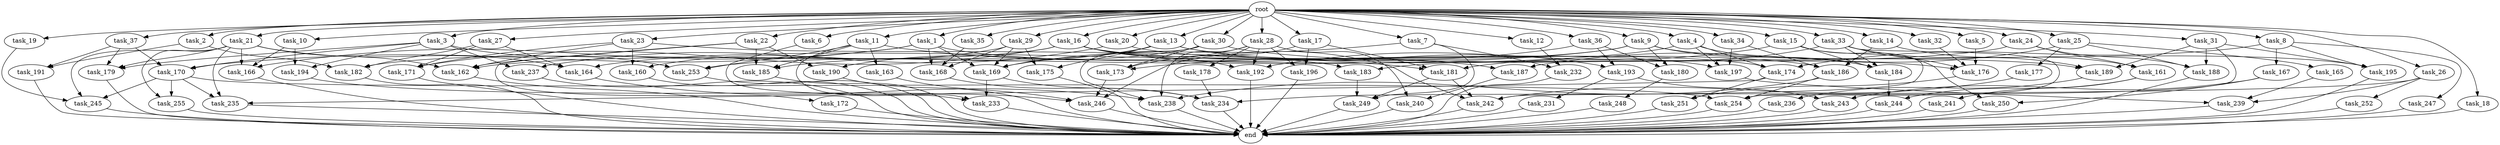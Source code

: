 digraph G {
  root [size="0.000000"];
  task_11 [size="1024.000000"];
  task_234 [size="1640677507072.000000"];
  task_239 [size="1314259992576.000000"];
  task_233 [size="1941325217792.000000"];
  task_185 [size="1408749273088.000000"];
  task_2 [size="1024.000000"];
  task_182 [size="807453851648.000000"];
  task_21 [size="1024.000000"];
  task_164 [size="661424963584.000000"];
  task_23 [size="1024.000000"];
  task_35 [size="1024.000000"];
  task_1 [size="1024.000000"];
  task_236 [size="695784701952.000000"];
  task_162 [size="1486058684416.000000"];
  task_33 [size="1024.000000"];
  task_176 [size="2267742732288.000000"];
  task_232 [size="1554778161152.000000"];
  task_231 [size="309237645312.000000"];
  task_14 [size="1024.000000"];
  task_246 [size="2121713844224.000000"];
  task_178 [size="137438953472.000000"];
  task_3 [size="1024.000000"];
  task_249 [size="1211180777472.000000"];
  task_254 [size="2138893713408.000000"];
  task_196 [size="171798691840.000000"];
  task_187 [size="154618822656.000000"];
  task_197 [size="1314259992576.000000"];
  task_250 [size="498216206336.000000"];
  task_28 [size="1024.000000"];
  task_173 [size="721554505728.000000"];
  task_22 [size="1024.000000"];
  task_165 [size="77309411328.000000"];
  task_242 [size="678604832768.000000"];
  task_5 [size="1024.000000"];
  task_171 [size="420906795008.000000"];
  task_179 [size="532575944704.000000"];
  task_193 [size="343597383680.000000"];
  task_243 [size="730144440320.000000"];
  task_183 [size="523986010112.000000"];
  task_9 [size="1024.000000"];
  task_244 [size="936302870528.000000"];
  task_168 [size="1666447310848.000000"];
  task_27 [size="1024.000000"];
  task_238 [size="1855425871872.000000"];
  task_195 [size="1133871366144.000000"];
  task_20 [size="1024.000000"];
  task_166 [size="712964571136.000000"];
  task_175 [size="858993459200.000000"];
  task_37 [size="1024.000000"];
  task_245 [size="807453851648.000000"];
  task_194 [size="249108103168.000000"];
  task_169 [size="2138893713408.000000"];
  task_30 [size="1024.000000"];
  task_247 [size="549755813888.000000"];
  task_252 [size="34359738368.000000"];
  task_160 [size="858993459200.000000"];
  task_186 [size="1314259992576.000000"];
  task_163 [size="549755813888.000000"];
  task_172 [size="549755813888.000000"];
  task_251 [size="1245540515840.000000"];
  task_188 [size="326417514496.000000"];
  task_8 [size="1024.000000"];
  task_191 [size="1116691496960.000000"];
  task_15 [size="1024.000000"];
  task_24 [size="1024.000000"];
  task_167 [size="549755813888.000000"];
  task_31 [size="1024.000000"];
  task_12 [size="1024.000000"];
  task_32 [size="1024.000000"];
  task_189 [size="893353197568.000000"];
  task_255 [size="773094113280.000000"];
  end [size="0.000000"];
  task_29 [size="1024.000000"];
  task_241 [size="858993459200.000000"];
  task_10 [size="1024.000000"];
  task_34 [size="1024.000000"];
  task_192 [size="292057776128.000000"];
  task_4 [size="1024.000000"];
  task_13 [size="1024.000000"];
  task_36 [size="1024.000000"];
  task_170 [size="876173328384.000000"];
  task_235 [size="1322849927168.000000"];
  task_16 [size="1024.000000"];
  task_181 [size="1133871366144.000000"];
  task_177 [size="77309411328.000000"];
  task_253 [size="618475290624.000000"];
  task_248 [size="549755813888.000000"];
  task_18 [size="1024.000000"];
  task_26 [size="1024.000000"];
  task_180 [size="584115552256.000000"];
  task_25 [size="1024.000000"];
  task_19 [size="1024.000000"];
  task_161 [size="249108103168.000000"];
  task_184 [size="1211180777472.000000"];
  task_17 [size="1024.000000"];
  task_190 [size="1099511627776.000000"];
  task_237 [size="455266533376.000000"];
  task_240 [size="352187318272.000000"];
  task_6 [size="1024.000000"];
  task_7 [size="1024.000000"];
  task_174 [size="661424963584.000000"];

  root -> task_11 [size="1.000000"];
  root -> task_28 [size="1.000000"];
  root -> task_10 [size="1.000000"];
  root -> task_20 [size="1.000000"];
  root -> task_2 [size="1.000000"];
  root -> task_4 [size="1.000000"];
  root -> task_13 [size="1.000000"];
  root -> task_21 [size="1.000000"];
  root -> task_16 [size="1.000000"];
  root -> task_22 [size="1.000000"];
  root -> task_15 [size="1.000000"];
  root -> task_36 [size="1.000000"];
  root -> task_33 [size="1.000000"];
  root -> task_1 [size="1.000000"];
  root -> task_5 [size="1.000000"];
  root -> task_14 [size="1.000000"];
  root -> task_18 [size="1.000000"];
  root -> task_26 [size="1.000000"];
  root -> task_6 [size="1.000000"];
  root -> task_25 [size="1.000000"];
  root -> task_24 [size="1.000000"];
  root -> task_9 [size="1.000000"];
  root -> task_23 [size="1.000000"];
  root -> task_3 [size="1.000000"];
  root -> task_19 [size="1.000000"];
  root -> task_27 [size="1.000000"];
  root -> task_35 [size="1.000000"];
  root -> task_17 [size="1.000000"];
  root -> task_31 [size="1.000000"];
  root -> task_12 [size="1.000000"];
  root -> task_32 [size="1.000000"];
  root -> task_34 [size="1.000000"];
  root -> task_37 [size="1.000000"];
  root -> task_30 [size="1.000000"];
  root -> task_8 [size="1.000000"];
  root -> task_7 [size="1.000000"];
  root -> task_29 [size="1.000000"];
  task_11 -> task_181 [size="536870912.000000"];
  task_11 -> task_233 [size="536870912.000000"];
  task_11 -> task_185 [size="536870912.000000"];
  task_11 -> task_253 [size="536870912.000000"];
  task_11 -> task_163 [size="536870912.000000"];
  task_234 -> end [size="1.000000"];
  task_239 -> end [size="1.000000"];
  task_233 -> end [size="1.000000"];
  task_185 -> end [size="1.000000"];
  task_2 -> task_191 [size="679477248.000000"];
  task_2 -> task_182 [size="679477248.000000"];
  task_182 -> end [size="1.000000"];
  task_21 -> task_164 [size="75497472.000000"];
  task_21 -> task_179 [size="75497472.000000"];
  task_21 -> task_162 [size="75497472.000000"];
  task_21 -> task_166 [size="75497472.000000"];
  task_21 -> task_245 [size="75497472.000000"];
  task_21 -> task_235 [size="75497472.000000"];
  task_21 -> task_255 [size="75497472.000000"];
  task_164 -> task_238 [size="301989888.000000"];
  task_23 -> task_171 [size="301989888.000000"];
  task_23 -> task_160 [size="301989888.000000"];
  task_23 -> task_183 [size="301989888.000000"];
  task_23 -> task_162 [size="301989888.000000"];
  task_35 -> task_168 [size="679477248.000000"];
  task_1 -> task_169 [size="411041792.000000"];
  task_1 -> task_197 [size="411041792.000000"];
  task_1 -> task_166 [size="411041792.000000"];
  task_1 -> task_168 [size="411041792.000000"];
  task_1 -> task_170 [size="411041792.000000"];
  task_236 -> end [size="1.000000"];
  task_162 -> end [size="1.000000"];
  task_33 -> task_176 [size="536870912.000000"];
  task_33 -> task_184 [size="536870912.000000"];
  task_33 -> task_181 [size="536870912.000000"];
  task_33 -> task_254 [size="536870912.000000"];
  task_33 -> task_189 [size="536870912.000000"];
  task_176 -> task_251 [size="679477248.000000"];
  task_232 -> end [size="1.000000"];
  task_231 -> end [size="1.000000"];
  task_14 -> task_186 [size="33554432.000000"];
  task_14 -> task_161 [size="33554432.000000"];
  task_246 -> end [size="1.000000"];
  task_178 -> task_234 [size="679477248.000000"];
  task_3 -> task_179 [size="33554432.000000"];
  task_3 -> task_237 [size="33554432.000000"];
  task_3 -> task_194 [size="33554432.000000"];
  task_3 -> task_253 [size="33554432.000000"];
  task_3 -> task_170 [size="33554432.000000"];
  task_249 -> end [size="1.000000"];
  task_254 -> end [size="1.000000"];
  task_196 -> end [size="1.000000"];
  task_187 -> task_240 [size="209715200.000000"];
  task_197 -> task_239 [size="838860800.000000"];
  task_250 -> end [size="1.000000"];
  task_28 -> task_173 [size="134217728.000000"];
  task_28 -> task_238 [size="134217728.000000"];
  task_28 -> task_178 [size="134217728.000000"];
  task_28 -> task_192 [size="134217728.000000"];
  task_28 -> task_196 [size="134217728.000000"];
  task_28 -> task_240 [size="134217728.000000"];
  task_173 -> task_246 [size="679477248.000000"];
  task_22 -> task_172 [size="536870912.000000"];
  task_22 -> task_185 [size="536870912.000000"];
  task_22 -> task_162 [size="536870912.000000"];
  task_22 -> task_190 [size="536870912.000000"];
  task_165 -> task_239 [size="411041792.000000"];
  task_242 -> end [size="1.000000"];
  task_5 -> task_176 [size="838860800.000000"];
  task_171 -> end [size="1.000000"];
  task_179 -> end [size="1.000000"];
  task_193 -> task_243 [size="301989888.000000"];
  task_193 -> task_231 [size="301989888.000000"];
  task_243 -> end [size="1.000000"];
  task_183 -> task_249 [size="134217728.000000"];
  task_9 -> task_164 [size="536870912.000000"];
  task_9 -> task_180 [size="536870912.000000"];
  task_9 -> task_195 [size="536870912.000000"];
  task_9 -> task_162 [size="536870912.000000"];
  task_9 -> task_184 [size="536870912.000000"];
  task_244 -> end [size="1.000000"];
  task_168 -> task_234 [size="209715200.000000"];
  task_27 -> task_164 [size="33554432.000000"];
  task_27 -> task_171 [size="33554432.000000"];
  task_27 -> task_182 [size="33554432.000000"];
  task_238 -> end [size="1.000000"];
  task_195 -> end [size="1.000000"];
  task_20 -> task_186 [size="411041792.000000"];
  task_20 -> task_237 [size="411041792.000000"];
  task_166 -> end [size="1.000000"];
  task_175 -> end [size="1.000000"];
  task_37 -> task_179 [size="411041792.000000"];
  task_37 -> task_191 [size="411041792.000000"];
  task_37 -> task_170 [size="411041792.000000"];
  task_245 -> end [size="1.000000"];
  task_194 -> task_246 [size="679477248.000000"];
  task_169 -> task_234 [size="679477248.000000"];
  task_169 -> task_233 [size="679477248.000000"];
  task_30 -> task_173 [size="536870912.000000"];
  task_30 -> task_176 [size="536870912.000000"];
  task_30 -> task_190 [size="536870912.000000"];
  task_30 -> task_238 [size="536870912.000000"];
  task_247 -> end [size="1.000000"];
  task_252 -> end [size="1.000000"];
  task_160 -> end [size="1.000000"];
  task_186 -> task_238 [size="838860800.000000"];
  task_186 -> task_254 [size="838860800.000000"];
  task_163 -> task_246 [size="679477248.000000"];
  task_172 -> end [size="1.000000"];
  task_251 -> end [size="1.000000"];
  task_188 -> end [size="1.000000"];
  task_8 -> task_247 [size="536870912.000000"];
  task_8 -> task_195 [size="536870912.000000"];
  task_8 -> task_167 [size="536870912.000000"];
  task_8 -> task_174 [size="536870912.000000"];
  task_191 -> end [size="1.000000"];
  task_15 -> task_242 [size="75497472.000000"];
  task_15 -> task_250 [size="75497472.000000"];
  task_15 -> task_184 [size="75497472.000000"];
  task_15 -> task_192 [size="75497472.000000"];
  task_24 -> task_161 [size="209715200.000000"];
  task_24 -> task_188 [size="209715200.000000"];
  task_24 -> task_183 [size="209715200.000000"];
  task_167 -> task_250 [size="411041792.000000"];
  task_167 -> task_243 [size="411041792.000000"];
  task_31 -> task_188 [size="33554432.000000"];
  task_31 -> task_195 [size="33554432.000000"];
  task_31 -> task_254 [size="33554432.000000"];
  task_31 -> task_189 [size="33554432.000000"];
  task_12 -> task_232 [size="679477248.000000"];
  task_32 -> task_176 [size="301989888.000000"];
  task_189 -> task_236 [size="679477248.000000"];
  task_255 -> end [size="1.000000"];
  task_29 -> task_175 [size="536870912.000000"];
  task_29 -> task_168 [size="536870912.000000"];
  task_29 -> task_160 [size="536870912.000000"];
  task_29 -> task_169 [size="536870912.000000"];
  task_241 -> end [size="1.000000"];
  task_10 -> task_194 [size="209715200.000000"];
  task_10 -> task_166 [size="209715200.000000"];
  task_34 -> task_186 [size="838860800.000000"];
  task_34 -> task_197 [size="838860800.000000"];
  task_192 -> end [size="1.000000"];
  task_4 -> task_197 [size="33554432.000000"];
  task_4 -> task_174 [size="33554432.000000"];
  task_4 -> task_253 [size="33554432.000000"];
  task_4 -> task_184 [size="33554432.000000"];
  task_13 -> task_193 [size="301989888.000000"];
  task_13 -> task_175 [size="301989888.000000"];
  task_13 -> task_169 [size="301989888.000000"];
  task_13 -> task_185 [size="301989888.000000"];
  task_13 -> task_189 [size="301989888.000000"];
  task_36 -> task_193 [size="33554432.000000"];
  task_36 -> task_173 [size="33554432.000000"];
  task_36 -> task_180 [size="33554432.000000"];
  task_170 -> task_235 [size="679477248.000000"];
  task_170 -> task_245 [size="679477248.000000"];
  task_170 -> task_255 [size="679477248.000000"];
  task_170 -> task_254 [size="679477248.000000"];
  task_235 -> end [size="1.000000"];
  task_16 -> task_242 [size="75497472.000000"];
  task_16 -> task_174 [size="75497472.000000"];
  task_16 -> task_182 [size="75497472.000000"];
  task_16 -> task_171 [size="75497472.000000"];
  task_16 -> task_192 [size="75497472.000000"];
  task_16 -> task_187 [size="75497472.000000"];
  task_181 -> task_242 [size="209715200.000000"];
  task_181 -> task_249 [size="209715200.000000"];
  task_177 -> task_242 [size="301989888.000000"];
  task_253 -> end [size="1.000000"];
  task_248 -> end [size="1.000000"];
  task_18 -> end [size="1.000000"];
  task_26 -> task_234 [size="33554432.000000"];
  task_26 -> task_239 [size="33554432.000000"];
  task_26 -> task_252 [size="33554432.000000"];
  task_180 -> task_248 [size="536870912.000000"];
  task_25 -> task_188 [size="75497472.000000"];
  task_25 -> task_177 [size="75497472.000000"];
  task_25 -> task_165 [size="75497472.000000"];
  task_25 -> task_187 [size="75497472.000000"];
  task_19 -> task_245 [size="33554432.000000"];
  task_161 -> task_241 [size="838860800.000000"];
  task_161 -> task_244 [size="838860800.000000"];
  task_184 -> task_244 [size="75497472.000000"];
  task_17 -> task_196 [size="33554432.000000"];
  task_17 -> task_181 [size="33554432.000000"];
  task_17 -> task_246 [size="33554432.000000"];
  task_190 -> end [size="1.000000"];
  task_237 -> end [size="1.000000"];
  task_240 -> end [size="1.000000"];
  task_6 -> task_233 [size="679477248.000000"];
  task_7 -> task_169 [size="838860800.000000"];
  task_7 -> task_249 [size="838860800.000000"];
  task_7 -> task_232 [size="838860800.000000"];
  task_174 -> task_235 [size="536870912.000000"];
  task_174 -> task_251 [size="536870912.000000"];
}
